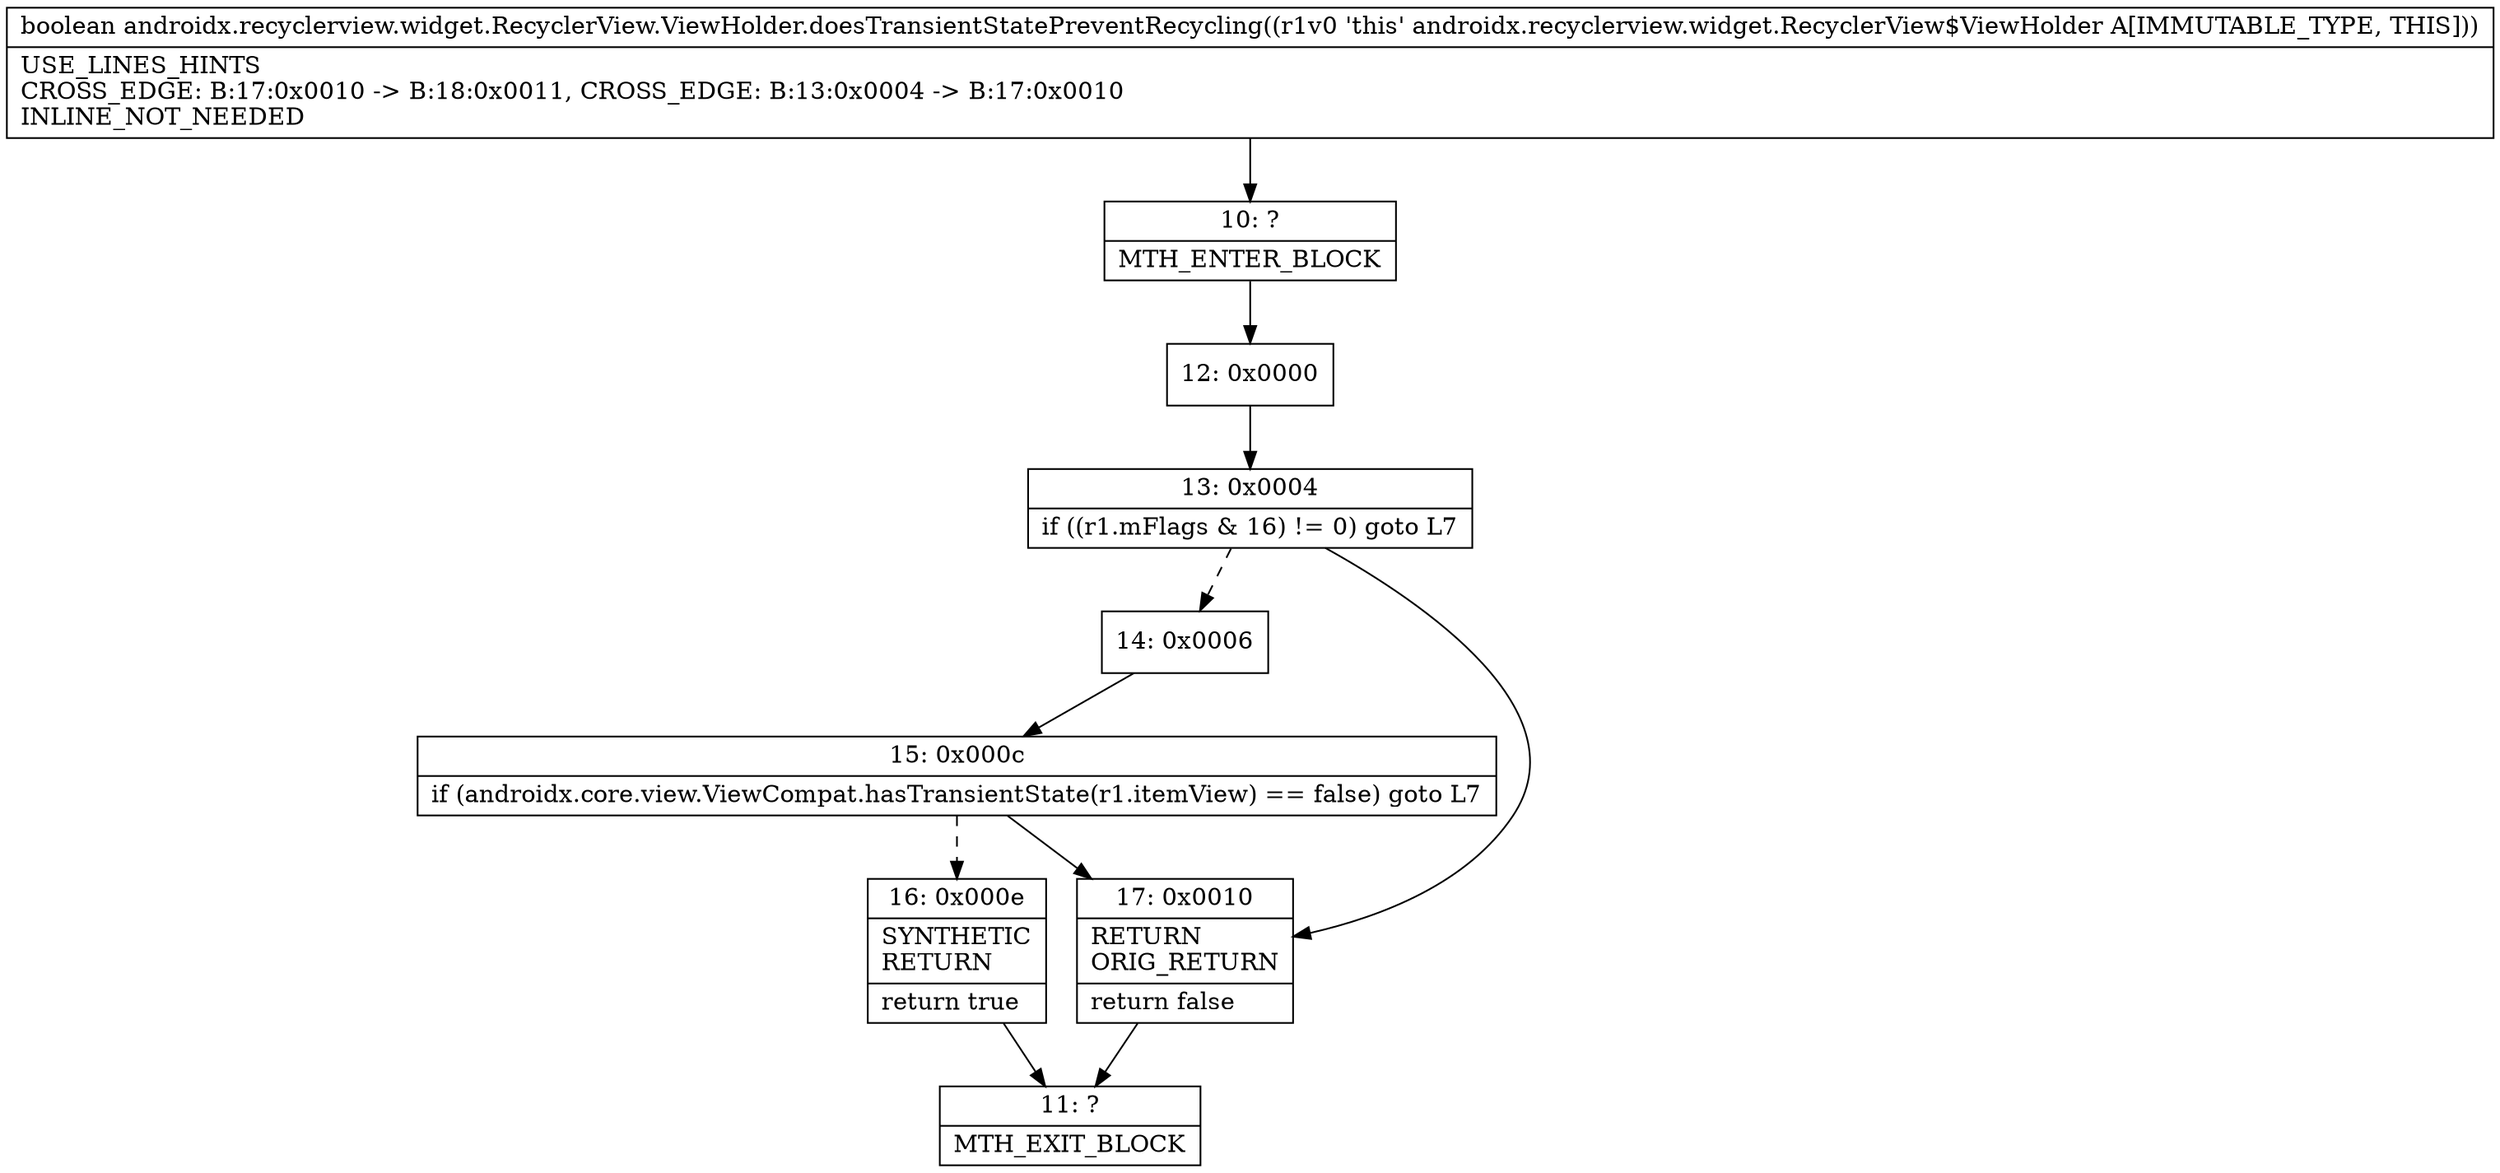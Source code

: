 digraph "CFG forandroidx.recyclerview.widget.RecyclerView.ViewHolder.doesTransientStatePreventRecycling()Z" {
Node_10 [shape=record,label="{10\:\ ?|MTH_ENTER_BLOCK\l}"];
Node_12 [shape=record,label="{12\:\ 0x0000}"];
Node_13 [shape=record,label="{13\:\ 0x0004|if ((r1.mFlags & 16) != 0) goto L7\l}"];
Node_14 [shape=record,label="{14\:\ 0x0006}"];
Node_15 [shape=record,label="{15\:\ 0x000c|if (androidx.core.view.ViewCompat.hasTransientState(r1.itemView) == false) goto L7\l}"];
Node_16 [shape=record,label="{16\:\ 0x000e|SYNTHETIC\lRETURN\l|return true\l}"];
Node_11 [shape=record,label="{11\:\ ?|MTH_EXIT_BLOCK\l}"];
Node_17 [shape=record,label="{17\:\ 0x0010|RETURN\lORIG_RETURN\l|return false\l}"];
MethodNode[shape=record,label="{boolean androidx.recyclerview.widget.RecyclerView.ViewHolder.doesTransientStatePreventRecycling((r1v0 'this' androidx.recyclerview.widget.RecyclerView$ViewHolder A[IMMUTABLE_TYPE, THIS]))  | USE_LINES_HINTS\lCROSS_EDGE: B:17:0x0010 \-\> B:18:0x0011, CROSS_EDGE: B:13:0x0004 \-\> B:17:0x0010\lINLINE_NOT_NEEDED\l}"];
MethodNode -> Node_10;Node_10 -> Node_12;
Node_12 -> Node_13;
Node_13 -> Node_14[style=dashed];
Node_13 -> Node_17;
Node_14 -> Node_15;
Node_15 -> Node_16[style=dashed];
Node_15 -> Node_17;
Node_16 -> Node_11;
Node_17 -> Node_11;
}

